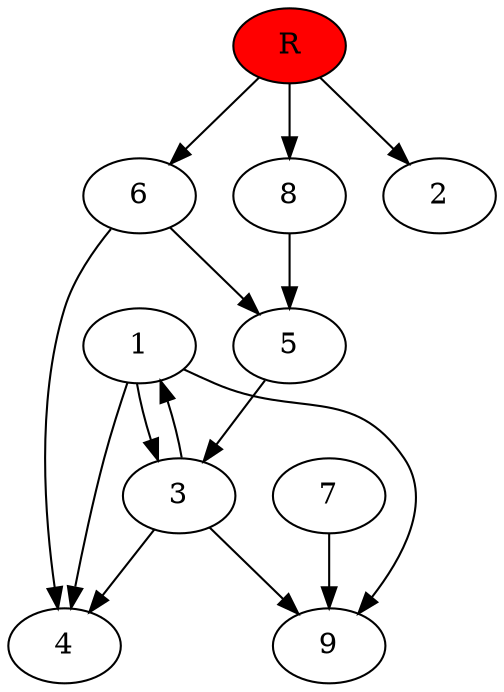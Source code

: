 digraph prb43598 {
	1
	2
	3
	4
	5
	6
	7
	8
	R [fillcolor="#ff0000" style=filled]
	1 -> 3
	1 -> 4
	1 -> 9
	3 -> 1
	3 -> 4
	3 -> 9
	5 -> 3
	6 -> 4
	6 -> 5
	7 -> 9
	8 -> 5
	R -> 2
	R -> 6
	R -> 8
}
